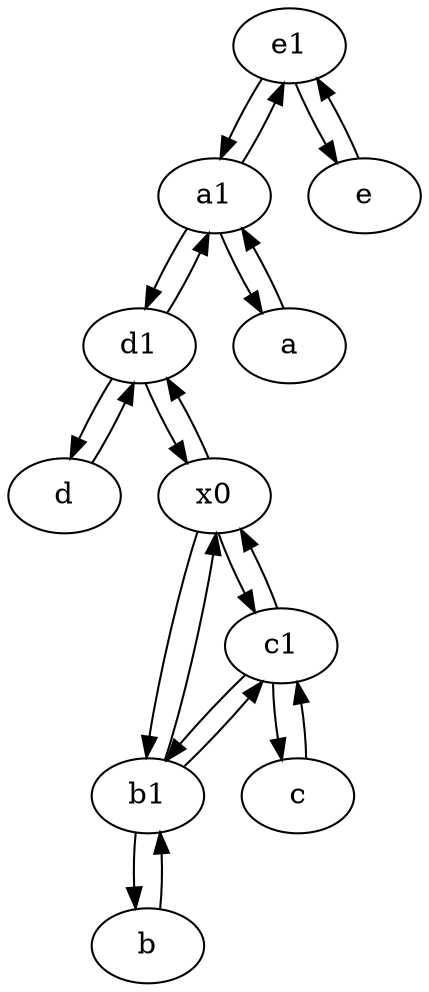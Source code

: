 digraph  {
	e1 [pos="25,45!"];
	c1 [pos="30,15!"];
	d [pos="20,30!"];
	b [pos="50,20!"];
	b1 [pos="45,20!"];
	a1 [pos="40,15!"];
	c [pos="20,10!"];
	d1 [pos="25,30!"];
	a [pos="40,10!"];
	e [pos="30,50!"];
	x0;
	d -> d1;
	b1 -> b;
	x0 -> d1;
	b1 -> x0;
	d1 -> x0;
	c -> c1;
	c1 -> b1;
	a -> a1;
	d1 -> d;
	d1 -> a1;
	b1 -> c1;
	e1 -> e;
	a1 -> a;
	x0 -> c1;
	c1 -> c;
	e1 -> a1;
	a1 -> e1;
	x0 -> b1;
	e -> e1;
	a1 -> d1;
	c1 -> x0;
	b -> b1;

	}